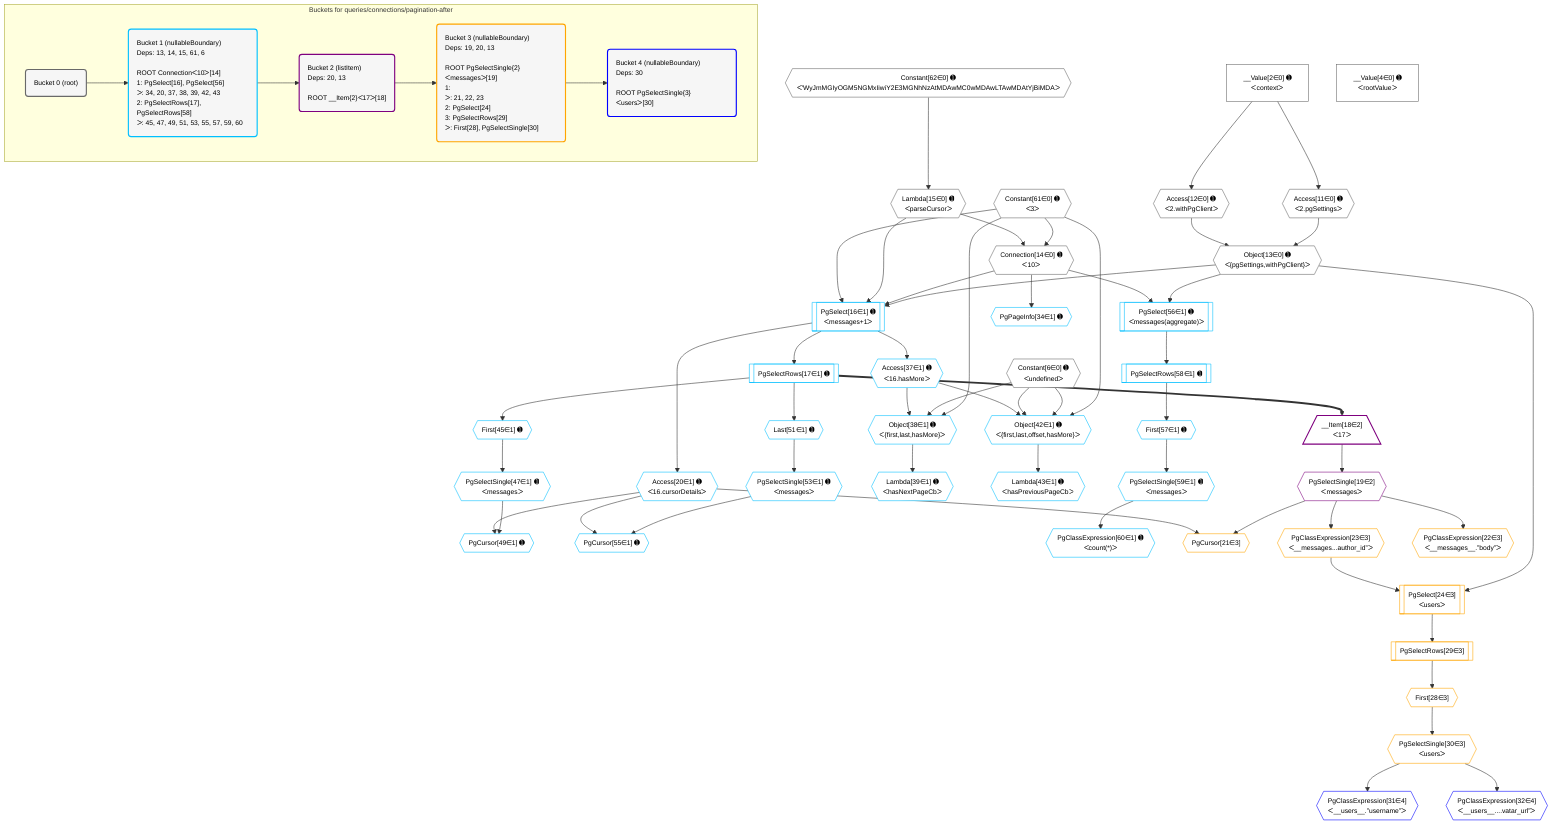 %%{init: {'themeVariables': { 'fontSize': '12px'}}}%%
graph TD
    classDef path fill:#eee,stroke:#000,color:#000
    classDef plan fill:#fff,stroke-width:1px,color:#000
    classDef itemplan fill:#fff,stroke-width:2px,color:#000
    classDef unbatchedplan fill:#dff,stroke-width:1px,color:#000
    classDef sideeffectplan fill:#fcc,stroke-width:2px,color:#000
    classDef bucket fill:#f6f6f6,color:#000,stroke-width:2px,text-align:left


    %% plan dependencies
    Object13{{"Object[13∈0] ➊<br />ᐸ{pgSettings,withPgClient}ᐳ"}}:::plan
    Access11{{"Access[11∈0] ➊<br />ᐸ2.pgSettingsᐳ"}}:::plan
    Access12{{"Access[12∈0] ➊<br />ᐸ2.withPgClientᐳ"}}:::plan
    Access11 & Access12 --> Object13
    Connection14{{"Connection[14∈0] ➊<br />ᐸ10ᐳ"}}:::plan
    Constant61{{"Constant[61∈0] ➊<br />ᐸ3ᐳ"}}:::plan
    Lambda15{{"Lambda[15∈0] ➊<br />ᐸparseCursorᐳ"}}:::plan
    Constant61 & Lambda15 --> Connection14
    __Value2["__Value[2∈0] ➊<br />ᐸcontextᐳ"]:::plan
    __Value2 --> Access11
    __Value2 --> Access12
    Constant62{{"Constant[62∈0] ➊<br />ᐸ'WyJmMGIyOGM5NGMxIiwiY2E3MGNhNzAtMDAwMC0wMDAwLTAwMDAtYjBiMDAᐳ"}}:::plan
    Constant62 --> Lambda15
    __Value4["__Value[4∈0] ➊<br />ᐸrootValueᐳ"]:::plan
    Constant6{{"Constant[6∈0] ➊<br />ᐸundefinedᐳ"}}:::plan
    PgSelect16[["PgSelect[16∈1] ➊<br />ᐸmessages+1ᐳ"]]:::plan
    Object13 & Connection14 & Lambda15 & Constant61 --> PgSelect16
    Object42{{"Object[42∈1] ➊<br />ᐸ{first,last,offset,hasMore}ᐳ"}}:::plan
    Access37{{"Access[37∈1] ➊<br />ᐸ16.hasMoreᐳ"}}:::plan
    Constant61 & Constant6 & Constant6 & Access37 --> Object42
    Object38{{"Object[38∈1] ➊<br />ᐸ{first,last,hasMore}ᐳ"}}:::plan
    Constant61 & Constant6 & Access37 --> Object38
    PgCursor49{{"PgCursor[49∈1] ➊"}}:::plan
    PgSelectSingle47{{"PgSelectSingle[47∈1] ➊<br />ᐸmessagesᐳ"}}:::plan
    Access20{{"Access[20∈1] ➊<br />ᐸ16.cursorDetailsᐳ"}}:::plan
    PgSelectSingle47 & Access20 --> PgCursor49
    PgCursor55{{"PgCursor[55∈1] ➊"}}:::plan
    PgSelectSingle53{{"PgSelectSingle[53∈1] ➊<br />ᐸmessagesᐳ"}}:::plan
    PgSelectSingle53 & Access20 --> PgCursor55
    PgSelect56[["PgSelect[56∈1] ➊<br />ᐸmessages(aggregate)ᐳ"]]:::plan
    Object13 & Connection14 --> PgSelect56
    PgSelectRows17[["PgSelectRows[17∈1] ➊"]]:::plan
    PgSelect16 --> PgSelectRows17
    PgSelect16 --> Access20
    PgPageInfo34{{"PgPageInfo[34∈1] ➊"}}:::plan
    Connection14 --> PgPageInfo34
    PgSelect16 --> Access37
    Lambda39{{"Lambda[39∈1] ➊<br />ᐸhasNextPageCbᐳ"}}:::plan
    Object38 --> Lambda39
    Lambda43{{"Lambda[43∈1] ➊<br />ᐸhasPreviousPageCbᐳ"}}:::plan
    Object42 --> Lambda43
    First45{{"First[45∈1] ➊"}}:::plan
    PgSelectRows17 --> First45
    First45 --> PgSelectSingle47
    Last51{{"Last[51∈1] ➊"}}:::plan
    PgSelectRows17 --> Last51
    Last51 --> PgSelectSingle53
    First57{{"First[57∈1] ➊"}}:::plan
    PgSelectRows58[["PgSelectRows[58∈1] ➊"]]:::plan
    PgSelectRows58 --> First57
    PgSelect56 --> PgSelectRows58
    PgSelectSingle59{{"PgSelectSingle[59∈1] ➊<br />ᐸmessagesᐳ"}}:::plan
    First57 --> PgSelectSingle59
    PgClassExpression60{{"PgClassExpression[60∈1] ➊<br />ᐸcount(*)ᐳ"}}:::plan
    PgSelectSingle59 --> PgClassExpression60
    __Item18[/"__Item[18∈2]<br />ᐸ17ᐳ"\]:::itemplan
    PgSelectRows17 ==> __Item18
    PgSelectSingle19{{"PgSelectSingle[19∈2]<br />ᐸmessagesᐳ"}}:::plan
    __Item18 --> PgSelectSingle19
    PgCursor21{{"PgCursor[21∈3]"}}:::plan
    PgSelectSingle19 & Access20 --> PgCursor21
    PgSelect24[["PgSelect[24∈3]<br />ᐸusersᐳ"]]:::plan
    PgClassExpression23{{"PgClassExpression[23∈3]<br />ᐸ__messages...author_id”ᐳ"}}:::plan
    Object13 & PgClassExpression23 --> PgSelect24
    PgClassExpression22{{"PgClassExpression[22∈3]<br />ᐸ__messages__.”body”ᐳ"}}:::plan
    PgSelectSingle19 --> PgClassExpression22
    PgSelectSingle19 --> PgClassExpression23
    First28{{"First[28∈3]"}}:::plan
    PgSelectRows29[["PgSelectRows[29∈3]"]]:::plan
    PgSelectRows29 --> First28
    PgSelect24 --> PgSelectRows29
    PgSelectSingle30{{"PgSelectSingle[30∈3]<br />ᐸusersᐳ"}}:::plan
    First28 --> PgSelectSingle30
    PgClassExpression31{{"PgClassExpression[31∈4]<br />ᐸ__users__.”username”ᐳ"}}:::plan
    PgSelectSingle30 --> PgClassExpression31
    PgClassExpression32{{"PgClassExpression[32∈4]<br />ᐸ__users__....vatar_url”ᐳ"}}:::plan
    PgSelectSingle30 --> PgClassExpression32

    %% define steps

    subgraph "Buckets for queries/connections/pagination-after"
    Bucket0("Bucket 0 (root)"):::bucket
    classDef bucket0 stroke:#696969
    class Bucket0,__Value2,__Value4,Constant6,Access11,Access12,Object13,Connection14,Lambda15,Constant61,Constant62 bucket0
    Bucket1("Bucket 1 (nullableBoundary)<br />Deps: 13, 14, 15, 61, 6<br /><br />ROOT Connectionᐸ10ᐳ[14]<br />1: PgSelect[16], PgSelect[56]<br />ᐳ: 34, 20, 37, 38, 39, 42, 43<br />2: PgSelectRows[17], PgSelectRows[58]<br />ᐳ: 45, 47, 49, 51, 53, 55, 57, 59, 60"):::bucket
    classDef bucket1 stroke:#00bfff
    class Bucket1,PgSelect16,PgSelectRows17,Access20,PgPageInfo34,Access37,Object38,Lambda39,Object42,Lambda43,First45,PgSelectSingle47,PgCursor49,Last51,PgSelectSingle53,PgCursor55,PgSelect56,First57,PgSelectRows58,PgSelectSingle59,PgClassExpression60 bucket1
    Bucket2("Bucket 2 (listItem)<br />Deps: 20, 13<br /><br />ROOT __Item{2}ᐸ17ᐳ[18]"):::bucket
    classDef bucket2 stroke:#7f007f
    class Bucket2,__Item18,PgSelectSingle19 bucket2
    Bucket3("Bucket 3 (nullableBoundary)<br />Deps: 19, 20, 13<br /><br />ROOT PgSelectSingle{2}ᐸmessagesᐳ[19]<br />1: <br />ᐳ: 21, 22, 23<br />2: PgSelect[24]<br />3: PgSelectRows[29]<br />ᐳ: First[28], PgSelectSingle[30]"):::bucket
    classDef bucket3 stroke:#ffa500
    class Bucket3,PgCursor21,PgClassExpression22,PgClassExpression23,PgSelect24,First28,PgSelectRows29,PgSelectSingle30 bucket3
    Bucket4("Bucket 4 (nullableBoundary)<br />Deps: 30<br /><br />ROOT PgSelectSingle{3}ᐸusersᐳ[30]"):::bucket
    classDef bucket4 stroke:#0000ff
    class Bucket4,PgClassExpression31,PgClassExpression32 bucket4
    Bucket0 --> Bucket1
    Bucket1 --> Bucket2
    Bucket2 --> Bucket3
    Bucket3 --> Bucket4
    end